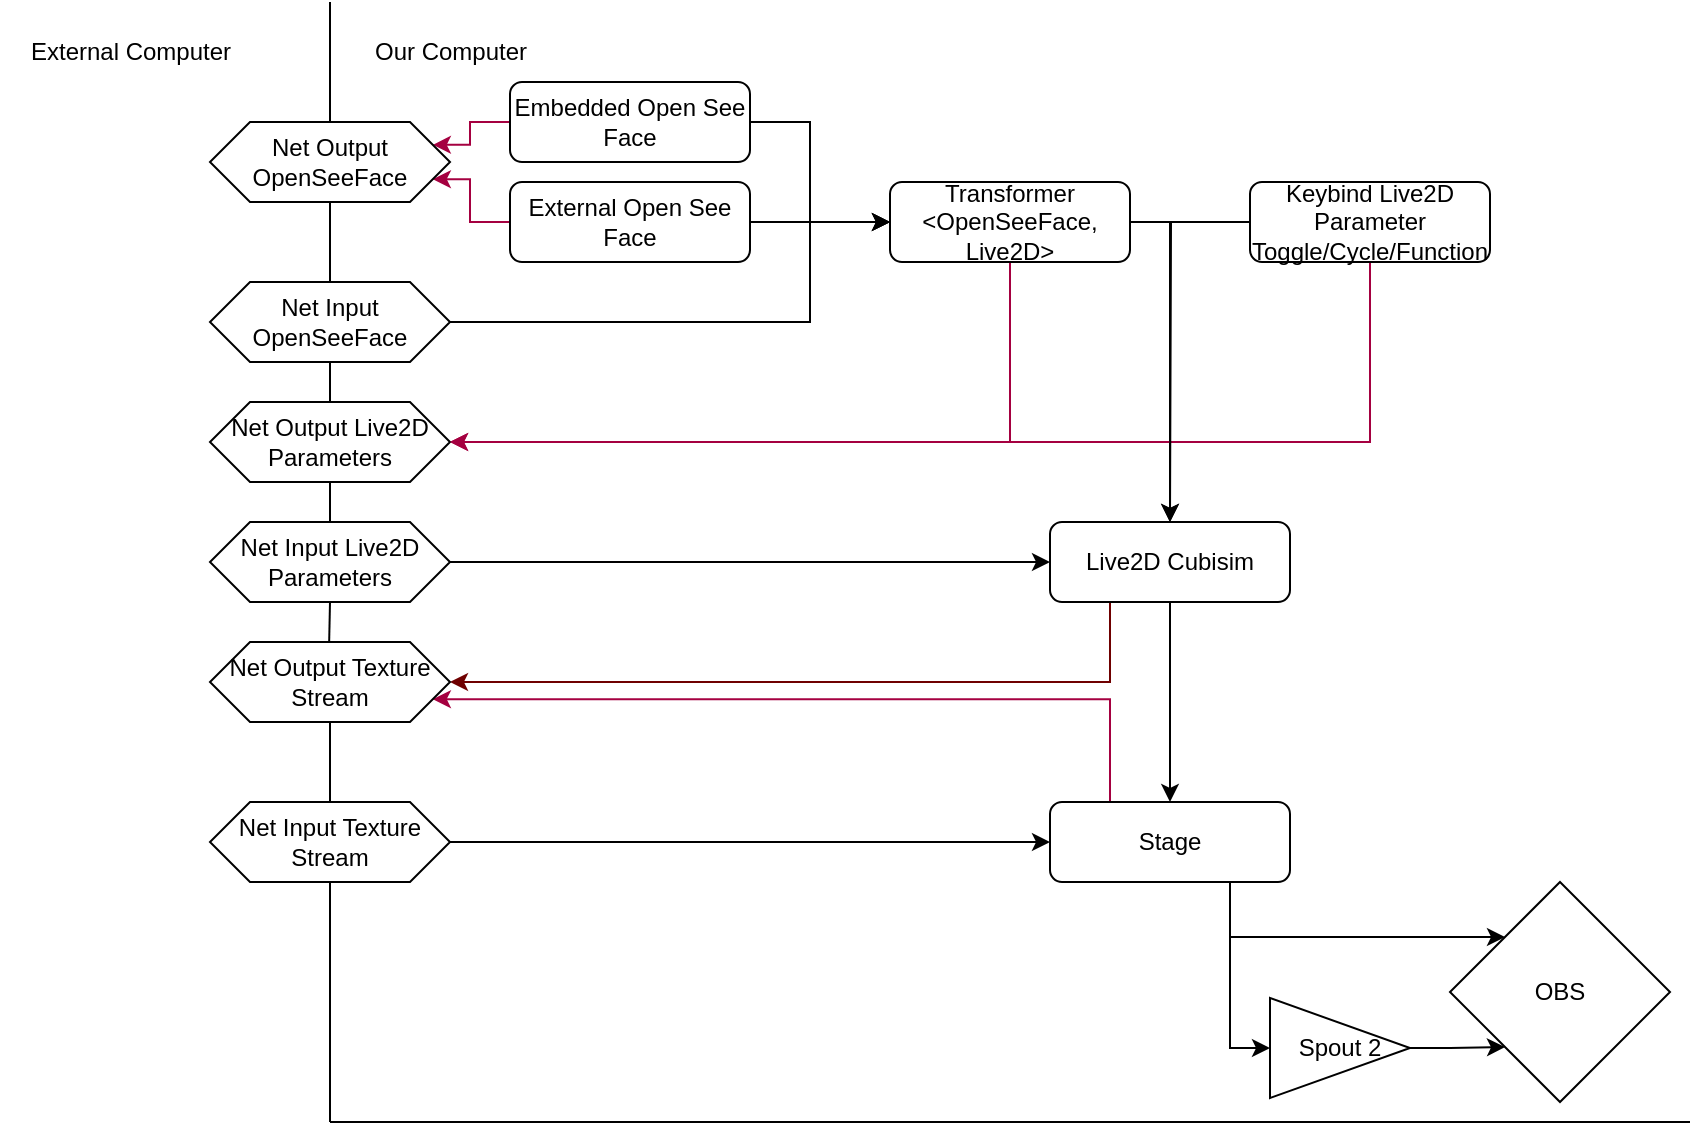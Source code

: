 <mxfile version="26.0.7">
  <diagram name="Page-1" id="z4s4Cf7BJwjRQn0041Nl">
    <mxGraphModel dx="2045" dy="660" grid="1" gridSize="10" guides="1" tooltips="1" connect="1" arrows="1" fold="1" page="1" pageScale="1" pageWidth="850" pageHeight="1100" math="0" shadow="0">
      <root>
        <mxCell id="0" />
        <mxCell id="1" parent="0" />
        <mxCell id="NKLGpXEVz7HAmqUGR4_c-5" style="edgeStyle=orthogonalEdgeStyle;rounded=0;orthogonalLoop=1;jettySize=auto;html=1;entryX=0;entryY=0.5;entryDx=0;entryDy=0;" edge="1" parent="1" source="NKLGpXEVz7HAmqUGR4_c-1" target="NKLGpXEVz7HAmqUGR4_c-3">
          <mxGeometry relative="1" as="geometry">
            <Array as="points">
              <mxPoint x="400" y="60" />
              <mxPoint x="400" y="110" />
            </Array>
          </mxGeometry>
        </mxCell>
        <mxCell id="NKLGpXEVz7HAmqUGR4_c-47" style="edgeStyle=orthogonalEdgeStyle;rounded=0;orthogonalLoop=1;jettySize=auto;html=1;exitX=0;exitY=0.5;exitDx=0;exitDy=0;entryX=1;entryY=0.25;entryDx=0;entryDy=0;fillColor=#d80073;strokeColor=#A50040;" edge="1" parent="1" source="NKLGpXEVz7HAmqUGR4_c-1" target="NKLGpXEVz7HAmqUGR4_c-45">
          <mxGeometry relative="1" as="geometry" />
        </mxCell>
        <mxCell id="NKLGpXEVz7HAmqUGR4_c-1" value="Embedded Open See Face" style="rounded=1;whiteSpace=wrap;html=1;" vertex="1" parent="1">
          <mxGeometry x="250" y="40" width="120" height="40" as="geometry" />
        </mxCell>
        <mxCell id="NKLGpXEVz7HAmqUGR4_c-4" style="edgeStyle=orthogonalEdgeStyle;rounded=0;orthogonalLoop=1;jettySize=auto;html=1;entryX=0;entryY=0.5;entryDx=0;entryDy=0;" edge="1" parent="1" source="NKLGpXEVz7HAmqUGR4_c-2" target="NKLGpXEVz7HAmqUGR4_c-3">
          <mxGeometry relative="1" as="geometry" />
        </mxCell>
        <mxCell id="NKLGpXEVz7HAmqUGR4_c-46" style="edgeStyle=orthogonalEdgeStyle;rounded=0;orthogonalLoop=1;jettySize=auto;html=1;exitX=0;exitY=0.5;exitDx=0;exitDy=0;entryX=1;entryY=0.75;entryDx=0;entryDy=0;fillColor=#d80073;strokeColor=#A50040;" edge="1" parent="1" source="NKLGpXEVz7HAmqUGR4_c-2" target="NKLGpXEVz7HAmqUGR4_c-45">
          <mxGeometry relative="1" as="geometry" />
        </mxCell>
        <mxCell id="NKLGpXEVz7HAmqUGR4_c-2" value="External Open See Face" style="rounded=1;whiteSpace=wrap;html=1;" vertex="1" parent="1">
          <mxGeometry x="250" y="90" width="120" height="40" as="geometry" />
        </mxCell>
        <mxCell id="NKLGpXEVz7HAmqUGR4_c-15" style="edgeStyle=orthogonalEdgeStyle;rounded=0;orthogonalLoop=1;jettySize=auto;html=1;exitX=1;exitY=0.5;exitDx=0;exitDy=0;entryX=0.5;entryY=0;entryDx=0;entryDy=0;" edge="1" parent="1" source="NKLGpXEVz7HAmqUGR4_c-3" target="NKLGpXEVz7HAmqUGR4_c-14">
          <mxGeometry relative="1" as="geometry" />
        </mxCell>
        <mxCell id="NKLGpXEVz7HAmqUGR4_c-44" style="edgeStyle=orthogonalEdgeStyle;rounded=0;orthogonalLoop=1;jettySize=auto;html=1;exitX=0.5;exitY=1;exitDx=0;exitDy=0;entryX=1;entryY=0.5;entryDx=0;entryDy=0;fillColor=#d80073;strokeColor=#A50040;" edge="1" parent="1" source="NKLGpXEVz7HAmqUGR4_c-3" target="NKLGpXEVz7HAmqUGR4_c-43">
          <mxGeometry relative="1" as="geometry" />
        </mxCell>
        <mxCell id="NKLGpXEVz7HAmqUGR4_c-3" value="Transformer &amp;lt;OpenSeeFace, Live2D&amp;gt;" style="rounded=1;whiteSpace=wrap;html=1;" vertex="1" parent="1">
          <mxGeometry x="440" y="90" width="120" height="40" as="geometry" />
        </mxCell>
        <mxCell id="NKLGpXEVz7HAmqUGR4_c-7" style="edgeStyle=orthogonalEdgeStyle;rounded=0;orthogonalLoop=1;jettySize=auto;html=1;entryX=0;entryY=0.5;entryDx=0;entryDy=0;" edge="1" parent="1" source="NKLGpXEVz7HAmqUGR4_c-6" target="NKLGpXEVz7HAmqUGR4_c-3">
          <mxGeometry relative="1" as="geometry">
            <Array as="points">
              <mxPoint x="400" y="160" />
              <mxPoint x="400" y="110" />
            </Array>
          </mxGeometry>
        </mxCell>
        <mxCell id="NKLGpXEVz7HAmqUGR4_c-6" value="&lt;div&gt;Net Input OpenSeeFace&lt;/div&gt;" style="shape=hexagon;perimeter=hexagonPerimeter2;whiteSpace=wrap;html=1;fixedSize=1;" vertex="1" parent="1">
          <mxGeometry x="100" y="140" width="120" height="40" as="geometry" />
        </mxCell>
        <mxCell id="NKLGpXEVz7HAmqUGR4_c-11" value="" style="endArrow=none;html=1;rounded=0;entryX=0.5;entryY=1;entryDx=0;entryDy=0;" edge="1" parent="1" source="NKLGpXEVz7HAmqUGR4_c-19" target="NKLGpXEVz7HAmqUGR4_c-6">
          <mxGeometry width="50" height="50" relative="1" as="geometry">
            <mxPoint x="160" y="560" as="sourcePoint" />
            <mxPoint x="160" as="targetPoint" />
          </mxGeometry>
        </mxCell>
        <mxCell id="NKLGpXEVz7HAmqUGR4_c-12" value="Our Computer" style="text;html=1;align=center;verticalAlign=middle;resizable=0;points=[];autosize=1;strokeColor=none;fillColor=none;" vertex="1" parent="1">
          <mxGeometry x="170" y="10" width="100" height="30" as="geometry" />
        </mxCell>
        <mxCell id="NKLGpXEVz7HAmqUGR4_c-13" value="External Computer" style="text;html=1;align=center;verticalAlign=middle;resizable=0;points=[];autosize=1;strokeColor=none;fillColor=none;" vertex="1" parent="1">
          <mxGeometry x="-5" y="10" width="130" height="30" as="geometry" />
        </mxCell>
        <mxCell id="NKLGpXEVz7HAmqUGR4_c-17" style="edgeStyle=orthogonalEdgeStyle;rounded=0;orthogonalLoop=1;jettySize=auto;html=1;entryX=0.5;entryY=0;entryDx=0;entryDy=0;" edge="1" parent="1" source="NKLGpXEVz7HAmqUGR4_c-14" target="NKLGpXEVz7HAmqUGR4_c-16">
          <mxGeometry relative="1" as="geometry" />
        </mxCell>
        <mxCell id="NKLGpXEVz7HAmqUGR4_c-37" style="edgeStyle=orthogonalEdgeStyle;rounded=0;orthogonalLoop=1;jettySize=auto;html=1;exitX=0.25;exitY=1;exitDx=0;exitDy=0;entryX=1;entryY=0.5;entryDx=0;entryDy=0;fillColor=#a20025;strokeColor=#6F0000;" edge="1" parent="1" source="NKLGpXEVz7HAmqUGR4_c-14" target="NKLGpXEVz7HAmqUGR4_c-34">
          <mxGeometry relative="1" as="geometry" />
        </mxCell>
        <mxCell id="NKLGpXEVz7HAmqUGR4_c-14" value="Live2D Cubisim" style="rounded=1;whiteSpace=wrap;html=1;" vertex="1" parent="1">
          <mxGeometry x="520" y="260" width="120" height="40" as="geometry" />
        </mxCell>
        <mxCell id="NKLGpXEVz7HAmqUGR4_c-31" style="edgeStyle=orthogonalEdgeStyle;rounded=0;orthogonalLoop=1;jettySize=auto;html=1;exitX=0.75;exitY=1;exitDx=0;exitDy=0;entryX=0;entryY=0;entryDx=0;entryDy=0;" edge="1" parent="1" source="NKLGpXEVz7HAmqUGR4_c-16" target="NKLGpXEVz7HAmqUGR4_c-29">
          <mxGeometry relative="1" as="geometry" />
        </mxCell>
        <mxCell id="NKLGpXEVz7HAmqUGR4_c-32" style="edgeStyle=orthogonalEdgeStyle;rounded=0;orthogonalLoop=1;jettySize=auto;html=1;exitX=0.75;exitY=1;exitDx=0;exitDy=0;entryX=0;entryY=0.5;entryDx=0;entryDy=0;" edge="1" parent="1" source="NKLGpXEVz7HAmqUGR4_c-16" target="NKLGpXEVz7HAmqUGR4_c-30">
          <mxGeometry relative="1" as="geometry" />
        </mxCell>
        <mxCell id="NKLGpXEVz7HAmqUGR4_c-42" style="edgeStyle=orthogonalEdgeStyle;rounded=0;orthogonalLoop=1;jettySize=auto;html=1;exitX=0.25;exitY=0;exitDx=0;exitDy=0;entryX=1;entryY=0.75;entryDx=0;entryDy=0;fillColor=#d80073;strokeColor=#A50040;" edge="1" parent="1" source="NKLGpXEVz7HAmqUGR4_c-16" target="NKLGpXEVz7HAmqUGR4_c-34">
          <mxGeometry relative="1" as="geometry">
            <Array as="points">
              <mxPoint x="550" y="349" />
            </Array>
          </mxGeometry>
        </mxCell>
        <mxCell id="NKLGpXEVz7HAmqUGR4_c-16" value="Stage" style="rounded=1;whiteSpace=wrap;html=1;" vertex="1" parent="1">
          <mxGeometry x="520" y="400" width="120" height="40" as="geometry" />
        </mxCell>
        <mxCell id="NKLGpXEVz7HAmqUGR4_c-26" style="edgeStyle=orthogonalEdgeStyle;rounded=0;orthogonalLoop=1;jettySize=auto;html=1;entryX=0;entryY=0.5;entryDx=0;entryDy=0;" edge="1" parent="1" source="NKLGpXEVz7HAmqUGR4_c-19" target="NKLGpXEVz7HAmqUGR4_c-14">
          <mxGeometry relative="1" as="geometry" />
        </mxCell>
        <mxCell id="NKLGpXEVz7HAmqUGR4_c-27" style="edgeStyle=orthogonalEdgeStyle;rounded=0;orthogonalLoop=1;jettySize=auto;html=1;entryX=0;entryY=0.5;entryDx=0;entryDy=0;" edge="1" parent="1" source="NKLGpXEVz7HAmqUGR4_c-23" target="NKLGpXEVz7HAmqUGR4_c-16">
          <mxGeometry relative="1" as="geometry" />
        </mxCell>
        <mxCell id="NKLGpXEVz7HAmqUGR4_c-28" value="" style="endArrow=none;html=1;rounded=0;" edge="1" parent="1">
          <mxGeometry width="50" height="50" relative="1" as="geometry">
            <mxPoint x="840" y="560" as="sourcePoint" />
            <mxPoint x="160" y="560" as="targetPoint" />
          </mxGeometry>
        </mxCell>
        <mxCell id="NKLGpXEVz7HAmqUGR4_c-29" value="OBS" style="rhombus;whiteSpace=wrap;html=1;" vertex="1" parent="1">
          <mxGeometry x="720" y="440" width="110" height="110" as="geometry" />
        </mxCell>
        <mxCell id="NKLGpXEVz7HAmqUGR4_c-33" style="edgeStyle=orthogonalEdgeStyle;rounded=0;orthogonalLoop=1;jettySize=auto;html=1;exitX=1;exitY=0.5;exitDx=0;exitDy=0;entryX=0;entryY=1;entryDx=0;entryDy=0;" edge="1" parent="1" source="NKLGpXEVz7HAmqUGR4_c-30" target="NKLGpXEVz7HAmqUGR4_c-29">
          <mxGeometry relative="1" as="geometry" />
        </mxCell>
        <mxCell id="NKLGpXEVz7HAmqUGR4_c-30" value="Spout 2" style="triangle;whiteSpace=wrap;html=1;" vertex="1" parent="1">
          <mxGeometry x="630" y="498" width="70" height="50" as="geometry" />
        </mxCell>
        <mxCell id="NKLGpXEVz7HAmqUGR4_c-34" value="&lt;div&gt;Net Output Texture Stream&lt;br&gt;&lt;/div&gt;" style="shape=hexagon;perimeter=hexagonPerimeter2;whiteSpace=wrap;html=1;fixedSize=1;" vertex="1" parent="1">
          <mxGeometry x="100" y="320" width="120" height="40" as="geometry" />
        </mxCell>
        <mxCell id="NKLGpXEVz7HAmqUGR4_c-38" value="" style="endArrow=none;html=1;rounded=0;" edge="1" parent="1" source="NKLGpXEVz7HAmqUGR4_c-23">
          <mxGeometry width="50" height="50" relative="1" as="geometry">
            <mxPoint x="160" y="560" as="sourcePoint" />
            <mxPoint x="160" y="360" as="targetPoint" />
          </mxGeometry>
        </mxCell>
        <mxCell id="NKLGpXEVz7HAmqUGR4_c-19" value="&lt;div&gt;Net Input Live2D Parameters&lt;/div&gt;" style="shape=hexagon;perimeter=hexagonPerimeter2;whiteSpace=wrap;html=1;fixedSize=1;" vertex="1" parent="1">
          <mxGeometry x="100" y="260" width="120" height="40" as="geometry" />
        </mxCell>
        <mxCell id="NKLGpXEVz7HAmqUGR4_c-39" value="" style="endArrow=none;html=1;rounded=0;" edge="1" parent="1" target="NKLGpXEVz7HAmqUGR4_c-23">
          <mxGeometry width="50" height="50" relative="1" as="geometry">
            <mxPoint x="160" y="560" as="sourcePoint" />
            <mxPoint x="160" y="280" as="targetPoint" />
          </mxGeometry>
        </mxCell>
        <mxCell id="NKLGpXEVz7HAmqUGR4_c-23" value="&lt;div&gt;Net Input Texture Stream&lt;br&gt;&lt;/div&gt;" style="shape=hexagon;perimeter=hexagonPerimeter2;whiteSpace=wrap;html=1;fixedSize=1;" vertex="1" parent="1">
          <mxGeometry x="100" y="400" width="120" height="40" as="geometry" />
        </mxCell>
        <mxCell id="NKLGpXEVz7HAmqUGR4_c-40" value="" style="endArrow=none;html=1;rounded=0;" edge="1" parent="1">
          <mxGeometry width="50" height="50" relative="1" as="geometry">
            <mxPoint x="159.58" y="320" as="sourcePoint" />
            <mxPoint x="160" y="300" as="targetPoint" />
          </mxGeometry>
        </mxCell>
        <mxCell id="NKLGpXEVz7HAmqUGR4_c-41" value="" style="endArrow=none;html=1;rounded=0;exitX=0.5;exitY=0;exitDx=0;exitDy=0;" edge="1" parent="1" source="NKLGpXEVz7HAmqUGR4_c-6">
          <mxGeometry width="50" height="50" relative="1" as="geometry">
            <mxPoint x="170" y="110" as="sourcePoint" />
            <mxPoint x="160" as="targetPoint" />
          </mxGeometry>
        </mxCell>
        <mxCell id="NKLGpXEVz7HAmqUGR4_c-43" value="&lt;div&gt;Net Output Live2D Parameters&lt;/div&gt;" style="shape=hexagon;perimeter=hexagonPerimeter2;whiteSpace=wrap;html=1;fixedSize=1;" vertex="1" parent="1">
          <mxGeometry x="100" y="200" width="120" height="40" as="geometry" />
        </mxCell>
        <mxCell id="NKLGpXEVz7HAmqUGR4_c-45" value="&lt;div&gt;Net Output OpenSeeFace&lt;/div&gt;" style="shape=hexagon;perimeter=hexagonPerimeter2;whiteSpace=wrap;html=1;fixedSize=1;" vertex="1" parent="1">
          <mxGeometry x="100" y="60" width="120" height="40" as="geometry" />
        </mxCell>
        <mxCell id="NKLGpXEVz7HAmqUGR4_c-49" style="edgeStyle=orthogonalEdgeStyle;rounded=0;orthogonalLoop=1;jettySize=auto;html=1;exitX=0.5;exitY=1;exitDx=0;exitDy=0;entryX=1;entryY=0.5;entryDx=0;entryDy=0;fillColor=#d80073;strokeColor=#A50040;" edge="1" parent="1" source="NKLGpXEVz7HAmqUGR4_c-48" target="NKLGpXEVz7HAmqUGR4_c-43">
          <mxGeometry relative="1" as="geometry" />
        </mxCell>
        <mxCell id="NKLGpXEVz7HAmqUGR4_c-50" style="edgeStyle=orthogonalEdgeStyle;rounded=0;orthogonalLoop=1;jettySize=auto;html=1;" edge="1" parent="1" source="NKLGpXEVz7HAmqUGR4_c-48">
          <mxGeometry relative="1" as="geometry">
            <mxPoint x="580" y="260" as="targetPoint" />
          </mxGeometry>
        </mxCell>
        <mxCell id="NKLGpXEVz7HAmqUGR4_c-48" value="Keybind Live2D Parameter Toggle/Cycle/Function" style="rounded=1;whiteSpace=wrap;html=1;" vertex="1" parent="1">
          <mxGeometry x="620" y="90" width="120" height="40" as="geometry" />
        </mxCell>
      </root>
    </mxGraphModel>
  </diagram>
</mxfile>
